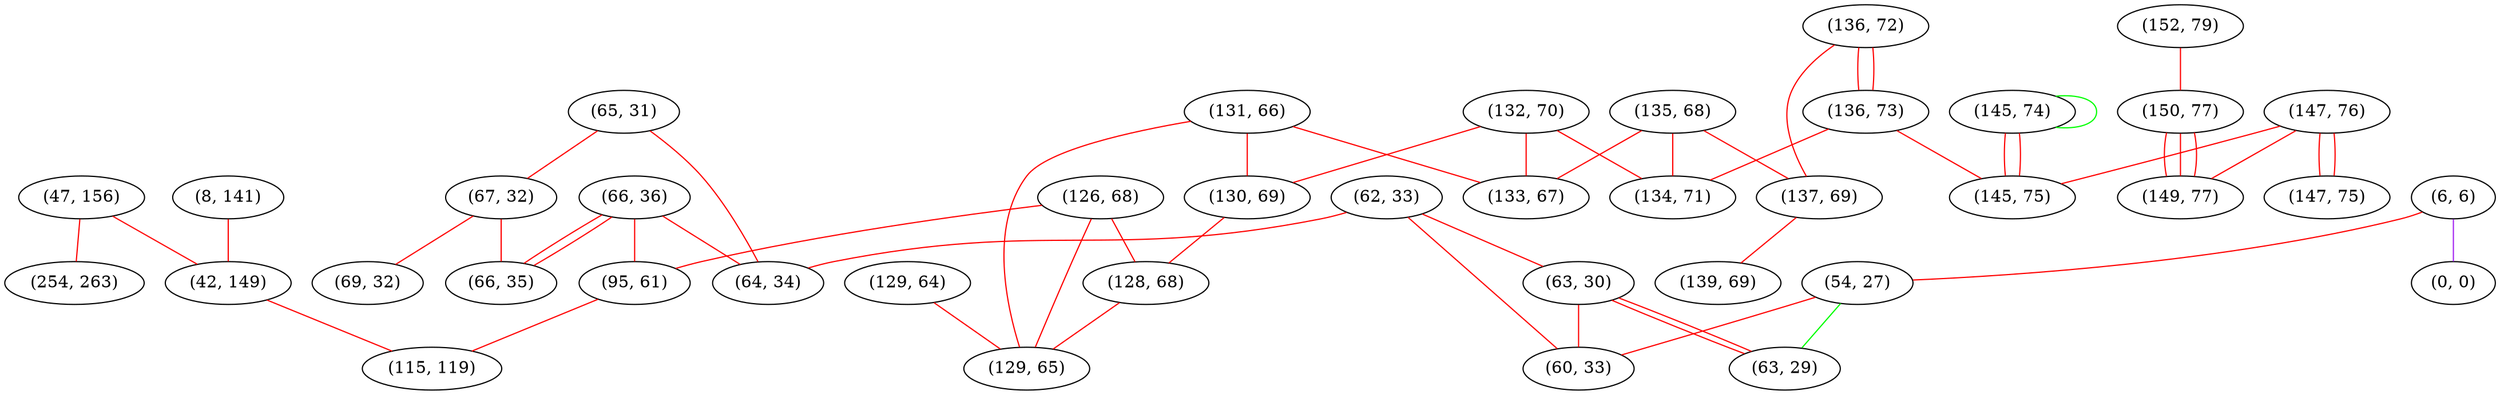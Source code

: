 graph "" {
"(62, 33)";
"(8, 141)";
"(6, 6)";
"(145, 74)";
"(131, 66)";
"(152, 79)";
"(47, 156)";
"(129, 64)";
"(66, 36)";
"(65, 31)";
"(132, 70)";
"(67, 32)";
"(64, 34)";
"(135, 68)";
"(42, 149)";
"(136, 72)";
"(147, 76)";
"(126, 68)";
"(63, 30)";
"(133, 67)";
"(0, 0)";
"(150, 77)";
"(54, 27)";
"(136, 73)";
"(95, 61)";
"(60, 33)";
"(69, 32)";
"(137, 69)";
"(130, 69)";
"(254, 263)";
"(149, 77)";
"(63, 29)";
"(134, 71)";
"(139, 69)";
"(145, 75)";
"(66, 35)";
"(128, 68)";
"(115, 119)";
"(147, 75)";
"(129, 65)";
"(62, 33)" -- "(63, 30)"  [color=red, key=0, weight=1];
"(62, 33)" -- "(60, 33)"  [color=red, key=0, weight=1];
"(62, 33)" -- "(64, 34)"  [color=red, key=0, weight=1];
"(8, 141)" -- "(42, 149)"  [color=red, key=0, weight=1];
"(6, 6)" -- "(54, 27)"  [color=red, key=0, weight=1];
"(6, 6)" -- "(0, 0)"  [color=purple, key=0, weight=4];
"(145, 74)" -- "(145, 74)"  [color=green, key=0, weight=2];
"(145, 74)" -- "(145, 75)"  [color=red, key=0, weight=1];
"(145, 74)" -- "(145, 75)"  [color=red, key=1, weight=1];
"(131, 66)" -- "(130, 69)"  [color=red, key=0, weight=1];
"(131, 66)" -- "(129, 65)"  [color=red, key=0, weight=1];
"(131, 66)" -- "(133, 67)"  [color=red, key=0, weight=1];
"(152, 79)" -- "(150, 77)"  [color=red, key=0, weight=1];
"(47, 156)" -- "(42, 149)"  [color=red, key=0, weight=1];
"(47, 156)" -- "(254, 263)"  [color=red, key=0, weight=1];
"(129, 64)" -- "(129, 65)"  [color=red, key=0, weight=1];
"(66, 36)" -- "(95, 61)"  [color=red, key=0, weight=1];
"(66, 36)" -- "(66, 35)"  [color=red, key=0, weight=1];
"(66, 36)" -- "(66, 35)"  [color=red, key=1, weight=1];
"(66, 36)" -- "(64, 34)"  [color=red, key=0, weight=1];
"(65, 31)" -- "(67, 32)"  [color=red, key=0, weight=1];
"(65, 31)" -- "(64, 34)"  [color=red, key=0, weight=1];
"(132, 70)" -- "(130, 69)"  [color=red, key=0, weight=1];
"(132, 70)" -- "(134, 71)"  [color=red, key=0, weight=1];
"(132, 70)" -- "(133, 67)"  [color=red, key=0, weight=1];
"(67, 32)" -- "(66, 35)"  [color=red, key=0, weight=1];
"(67, 32)" -- "(69, 32)"  [color=red, key=0, weight=1];
"(135, 68)" -- "(137, 69)"  [color=red, key=0, weight=1];
"(135, 68)" -- "(134, 71)"  [color=red, key=0, weight=1];
"(135, 68)" -- "(133, 67)"  [color=red, key=0, weight=1];
"(42, 149)" -- "(115, 119)"  [color=red, key=0, weight=1];
"(136, 72)" -- "(136, 73)"  [color=red, key=0, weight=1];
"(136, 72)" -- "(136, 73)"  [color=red, key=1, weight=1];
"(136, 72)" -- "(137, 69)"  [color=red, key=0, weight=1];
"(147, 76)" -- "(145, 75)"  [color=red, key=0, weight=1];
"(147, 76)" -- "(149, 77)"  [color=red, key=0, weight=1];
"(147, 76)" -- "(147, 75)"  [color=red, key=0, weight=1];
"(147, 76)" -- "(147, 75)"  [color=red, key=1, weight=1];
"(126, 68)" -- "(95, 61)"  [color=red, key=0, weight=1];
"(126, 68)" -- "(129, 65)"  [color=red, key=0, weight=1];
"(126, 68)" -- "(128, 68)"  [color=red, key=0, weight=1];
"(63, 30)" -- "(63, 29)"  [color=red, key=0, weight=1];
"(63, 30)" -- "(63, 29)"  [color=red, key=1, weight=1];
"(63, 30)" -- "(60, 33)"  [color=red, key=0, weight=1];
"(150, 77)" -- "(149, 77)"  [color=red, key=0, weight=1];
"(150, 77)" -- "(149, 77)"  [color=red, key=1, weight=1];
"(150, 77)" -- "(149, 77)"  [color=red, key=2, weight=1];
"(54, 27)" -- "(63, 29)"  [color=green, key=0, weight=2];
"(54, 27)" -- "(60, 33)"  [color=red, key=0, weight=1];
"(136, 73)" -- "(145, 75)"  [color=red, key=0, weight=1];
"(136, 73)" -- "(134, 71)"  [color=red, key=0, weight=1];
"(95, 61)" -- "(115, 119)"  [color=red, key=0, weight=1];
"(137, 69)" -- "(139, 69)"  [color=red, key=0, weight=1];
"(130, 69)" -- "(128, 68)"  [color=red, key=0, weight=1];
"(128, 68)" -- "(129, 65)"  [color=red, key=0, weight=1];
}

